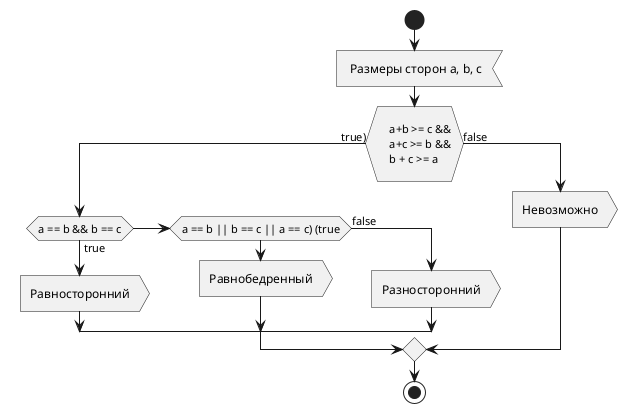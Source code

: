 @startuml
'https://plantuml.com/activity-diagram-beta

start
: Размеры сторон a, b, c<

if (
    a+b >= c &&
    a+c >= b &&
    b + c >= a
) then (true))
    if (a == b && b == c) then (true)
        :Равносторонний>
    else if (a == b || b == c || a == c) (true)
        :Равнобедренный>
    else (false)
        :Разносторонний>
    endif
else (false)
    :Невозможно>
endif

stop

@enduml
